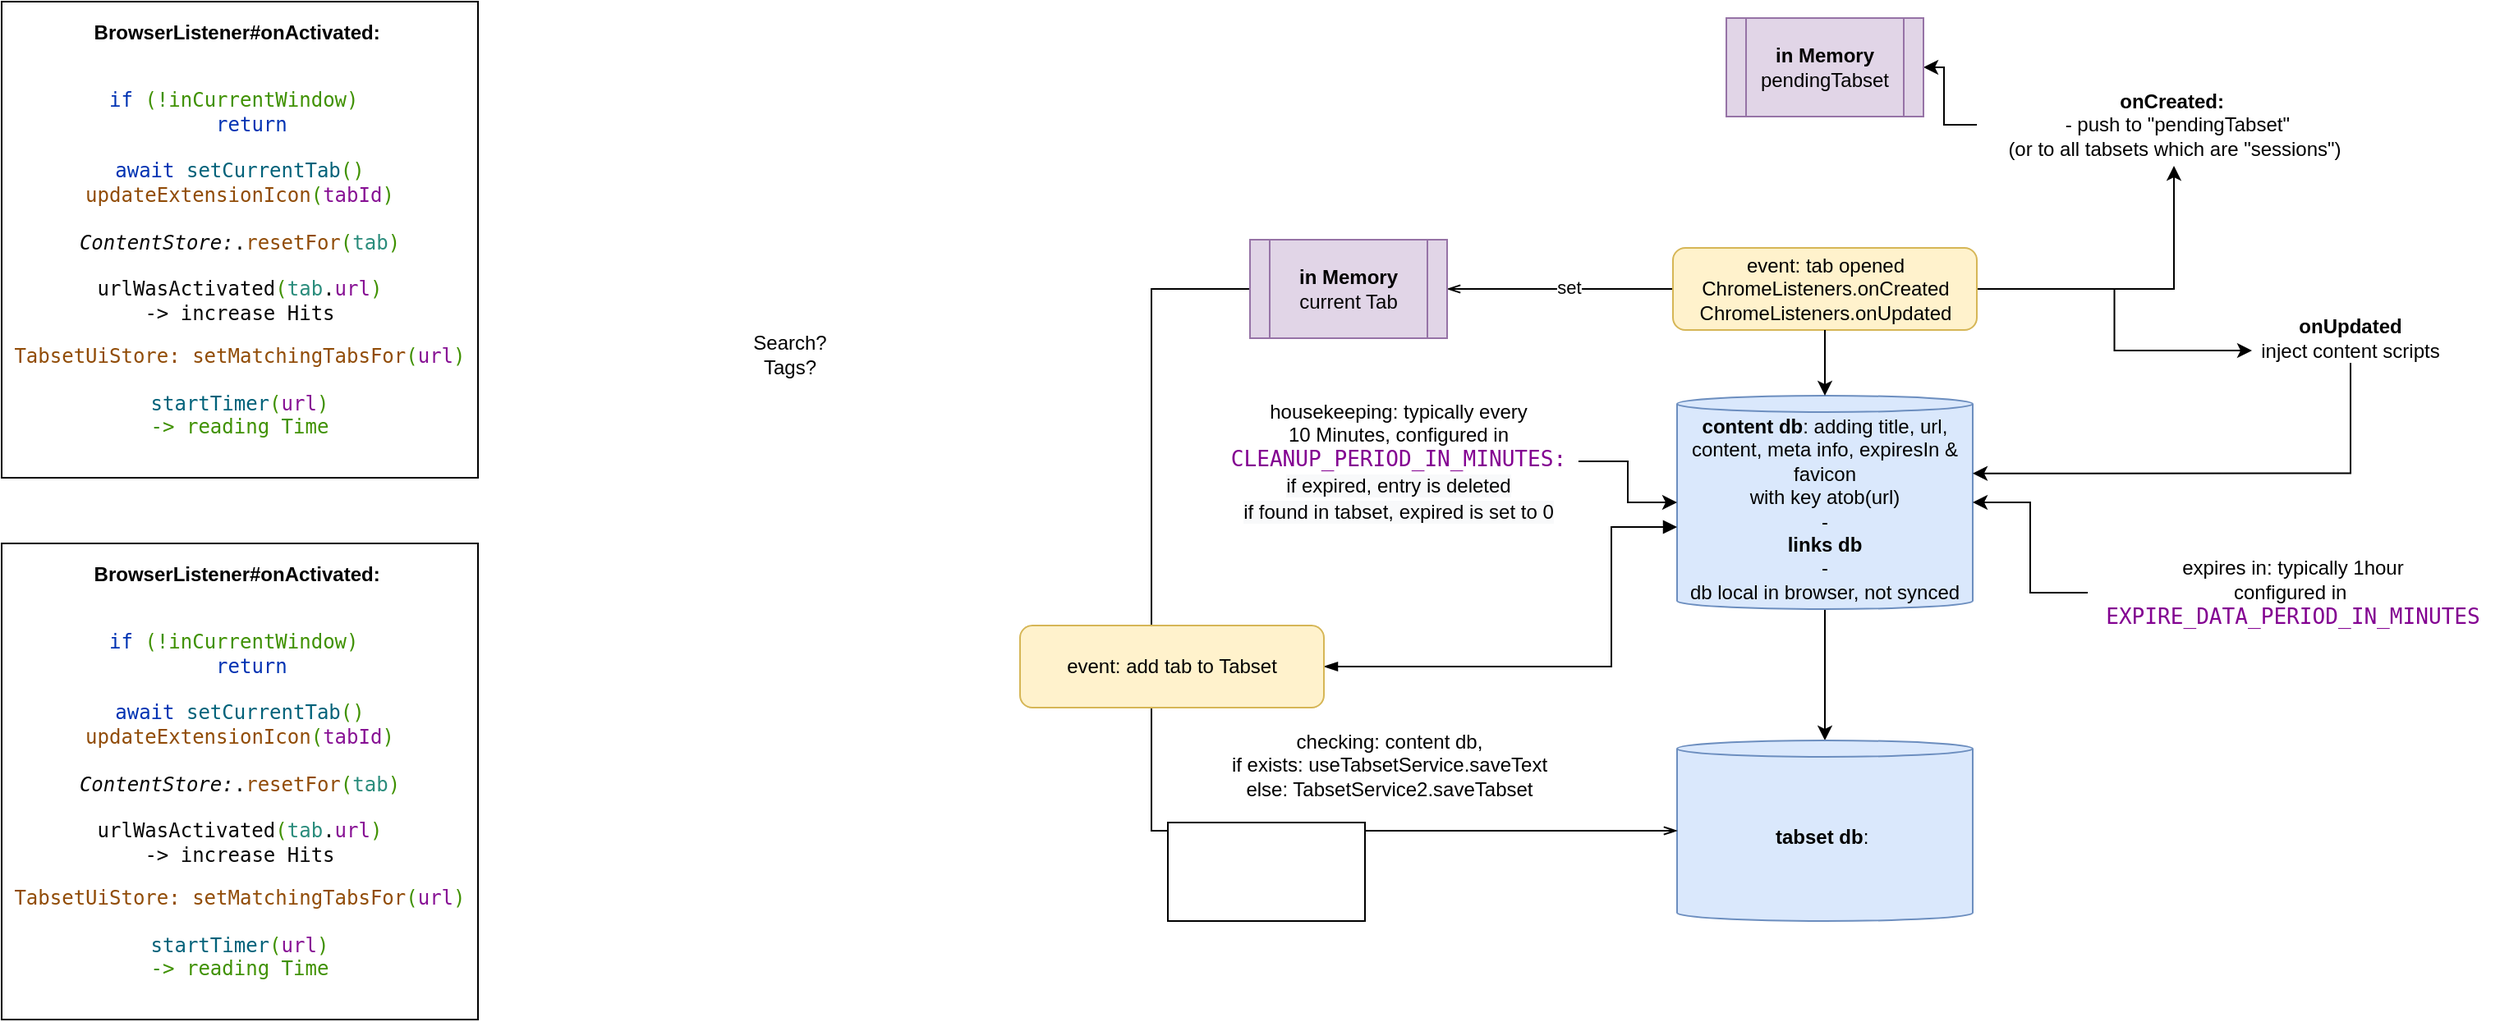 <mxfile version="27.1.1">
  <diagram name="Seite-1" id="Afa9OzGU9VT6Kw_RbNjM">
    <mxGraphModel dx="2514" dy="1126" grid="1" gridSize="10" guides="1" tooltips="1" connect="1" arrows="1" fold="1" page="1" pageScale="1" pageWidth="827" pageHeight="1169" math="0" shadow="0">
      <root>
        <mxCell id="0" />
        <mxCell id="1" parent="0" />
        <mxCell id="16" style="edgeStyle=orthogonalEdgeStyle;rounded=0;orthogonalLoop=1;jettySize=auto;html=1;exitX=0;exitY=0.5;exitDx=0;exitDy=0;entryX=1;entryY=0.5;entryDx=0;entryDy=0;strokeColor=default;endArrow=openThin;endFill=0;" parent="1" source="21zig455Lk8CdIAZ-2xM-1" target="15" edge="1">
          <mxGeometry relative="1" as="geometry" />
        </mxCell>
        <mxCell id="17" value="set" style="edgeLabel;html=1;align=center;verticalAlign=middle;resizable=0;points=[];" parent="16" vertex="1" connectable="0">
          <mxGeometry x="-0.069" y="-1" relative="1" as="geometry">
            <mxPoint as="offset" />
          </mxGeometry>
        </mxCell>
        <mxCell id="24" style="edgeStyle=orthogonalEdgeStyle;rounded=0;orthogonalLoop=1;jettySize=auto;html=1;exitX=1;exitY=0.5;exitDx=0;exitDy=0;entryX=0.5;entryY=1;entryDx=0;entryDy=0;" parent="1" source="21zig455Lk8CdIAZ-2xM-1" target="21" edge="1">
          <mxGeometry relative="1" as="geometry" />
        </mxCell>
        <mxCell id="26" style="edgeStyle=orthogonalEdgeStyle;rounded=0;orthogonalLoop=1;jettySize=auto;html=1;entryX=0;entryY=0.75;entryDx=0;entryDy=0;" parent="1" source="21zig455Lk8CdIAZ-2xM-1" target="25" edge="1">
          <mxGeometry relative="1" as="geometry" />
        </mxCell>
        <mxCell id="21zig455Lk8CdIAZ-2xM-1" value="event: tab opened&lt;br&gt;ChromeListeners.onCreated&lt;br&gt;ChromeListeners.onUpdated" style="rounded=1;whiteSpace=wrap;html=1;fillColor=#fff2cc;strokeColor=#d6b656;" parent="1" vertex="1">
          <mxGeometry x="247.5" y="200" width="185" height="50" as="geometry" />
        </mxCell>
        <mxCell id="11" style="edgeStyle=orthogonalEdgeStyle;rounded=0;orthogonalLoop=1;jettySize=auto;html=1;entryX=0.5;entryY=0;entryDx=0;entryDy=0;entryPerimeter=0;" parent="1" source="3" target="10" edge="1">
          <mxGeometry relative="1" as="geometry" />
        </mxCell>
        <mxCell id="3" value="&lt;b&gt;content db&lt;/b&gt;: adding title, url, content, meta info, expiresIn &amp;amp; favicon&lt;br&gt;with key atob(url)&lt;br&gt;-&lt;br&gt;&lt;b&gt;links db&lt;/b&gt;&lt;br&gt;-&lt;br&gt;db local in browser, not synced" style="shape=cylinder3;whiteSpace=wrap;html=1;boundedLbl=1;backgroundOutline=1;size=5;fillColor=#dae8fc;strokeColor=#6c8ebf;" parent="1" vertex="1">
          <mxGeometry x="250" y="290" width="180" height="130" as="geometry" />
        </mxCell>
        <mxCell id="4" value="" style="endArrow=classic;html=1;rounded=0;entryX=0.5;entryY=0;entryDx=0;entryDy=0;entryPerimeter=0;" parent="1" source="21zig455Lk8CdIAZ-2xM-1" target="3" edge="1">
          <mxGeometry width="50" height="50" relative="1" as="geometry">
            <mxPoint x="250" y="360" as="sourcePoint" />
            <mxPoint x="300" y="310" as="targetPoint" />
          </mxGeometry>
        </mxCell>
        <mxCell id="6" style="edgeStyle=orthogonalEdgeStyle;rounded=0;orthogonalLoop=1;jettySize=auto;html=1;exitX=0;exitY=0.5;exitDx=0;exitDy=0;entryX=1;entryY=0.5;entryDx=0;entryDy=0;entryPerimeter=0;" parent="1" source="5" target="3" edge="1">
          <mxGeometry relative="1" as="geometry" />
        </mxCell>
        <mxCell id="5" value="expires in: typically 1hour&lt;br&gt;configured in&amp;nbsp;&lt;br&gt;&lt;div style=&quot;background-color: rgb(255, 255, 255); color: rgb(8, 8, 8); font-family: &amp;quot;JetBrains Mono&amp;quot;, monospace; font-size: 9.8pt;&quot;&gt;&lt;span style=&quot;color:#830091;&quot;&gt;EXPIRE_DATA_PERIOD_IN_MINUTES&lt;/span&gt;&lt;/div&gt;" style="text;html=1;strokeColor=none;fillColor=none;align=center;verticalAlign=middle;whiteSpace=wrap;rounded=0;" parent="1" vertex="1">
          <mxGeometry x="500" y="370" width="250" height="80" as="geometry" />
        </mxCell>
        <mxCell id="8" style="edgeStyle=orthogonalEdgeStyle;rounded=0;orthogonalLoop=1;jettySize=auto;html=1;exitX=1;exitY=0.5;exitDx=0;exitDy=0;" parent="1" source="7" target="3" edge="1">
          <mxGeometry relative="1" as="geometry" />
        </mxCell>
        <mxCell id="7" value="housekeeping: typically every&lt;br&gt;10 Minutes, configured in&lt;br&gt;&lt;div style=&quot;background-color: rgb(255, 255, 255); color: rgb(8, 8, 8); font-family: &amp;quot;JetBrains Mono&amp;quot;, monospace; font-size: 9.8pt;&quot;&gt;&lt;span style=&quot;color:#830091;&quot;&gt;CLEANUP_PERIOD_IN_MINUTES:&lt;br&gt;&lt;/span&gt;&lt;span style=&quot;color: rgb(0, 0, 0); font-family: Helvetica; font-size: 12px; background-color: rgb(248, 249, 250);&quot;&gt;if expired, entry is deleted&lt;/span&gt;&lt;span style=&quot;color:#830091;&quot;&gt;&lt;br&gt;&lt;/span&gt;&lt;/div&gt;&lt;div style=&quot;background-color: rgb(255, 255, 255); color: rgb(8, 8, 8); font-family: &amp;quot;JetBrains Mono&amp;quot;, monospace; font-size: 9.8pt;&quot;&gt;&lt;span style=&quot;color: rgb(0, 0, 0); font-family: Helvetica; font-size: 12px; background-color: rgb(248, 249, 250);&quot;&gt;if found in tabset, expired is set to 0&lt;/span&gt;&lt;/div&gt;" style="text;html=1;strokeColor=none;fillColor=none;align=center;verticalAlign=middle;whiteSpace=wrap;rounded=0;" parent="1" vertex="1">
          <mxGeometry x="-29" y="290" width="219" height="80" as="geometry" />
        </mxCell>
        <mxCell id="13" style="edgeStyle=orthogonalEdgeStyle;orthogonalLoop=1;jettySize=auto;html=1;exitX=1;exitY=0.5;exitDx=0;exitDy=0;strokeColor=default;rounded=0;endArrow=block;endFill=1;entryX=0;entryY=0;entryDx=0;entryDy=80;entryPerimeter=0;startArrow=blockThin;startFill=1;" parent="1" source="9" target="3" edge="1">
          <mxGeometry relative="1" as="geometry">
            <mxPoint x="340.5" y="480" as="targetPoint" />
            <Array as="points">
              <mxPoint x="210" y="455" />
              <mxPoint x="210" y="370" />
            </Array>
          </mxGeometry>
        </mxCell>
        <mxCell id="10" value="&lt;b&gt;tabset db&lt;/b&gt;:&amp;nbsp;" style="shape=cylinder3;whiteSpace=wrap;html=1;boundedLbl=1;backgroundOutline=1;size=5;fillColor=#dae8fc;strokeColor=#6c8ebf;" parent="1" vertex="1">
          <mxGeometry x="250" y="500" width="180" height="110" as="geometry" />
        </mxCell>
        <mxCell id="18" style="edgeStyle=orthogonalEdgeStyle;rounded=0;orthogonalLoop=1;jettySize=auto;html=1;exitX=0;exitY=0.5;exitDx=0;exitDy=0;entryX=0;entryY=0.5;entryDx=0;entryDy=0;entryPerimeter=0;strokeColor=default;endArrow=openThin;endFill=0;" parent="1" source="15" target="10" edge="1">
          <mxGeometry relative="1" as="geometry">
            <Array as="points">
              <mxPoint x="-70" y="225" />
              <mxPoint x="-70" y="555" />
            </Array>
          </mxGeometry>
        </mxCell>
        <mxCell id="15" value="&lt;b&gt;in Memory&lt;/b&gt;&lt;br&gt;current Tab" style="shape=process;whiteSpace=wrap;html=1;backgroundOutline=1;fillColor=#e1d5e7;strokeColor=#9673a6;" parent="1" vertex="1">
          <mxGeometry x="-10" y="195" width="120" height="60" as="geometry" />
        </mxCell>
        <mxCell id="9" value="event: add tab to Tabset" style="rounded=1;whiteSpace=wrap;html=1;fillColor=#fff2cc;strokeColor=#d6b656;" parent="1" vertex="1">
          <mxGeometry x="-150" y="430" width="185" height="50" as="geometry" />
        </mxCell>
        <mxCell id="19" value="checking: content db, &lt;br&gt;if exists: useTabsetService.saveText&lt;br&gt;else: TabsetService2.saveTabset" style="text;html=1;strokeColor=none;fillColor=none;align=center;verticalAlign=middle;whiteSpace=wrap;rounded=0;" parent="1" vertex="1">
          <mxGeometry x="-40" y="500" width="230" height="30" as="geometry" />
        </mxCell>
        <mxCell id="20" value="Search?&lt;br&gt;Tags?" style="text;html=1;strokeColor=none;fillColor=none;align=center;verticalAlign=middle;whiteSpace=wrap;rounded=0;" parent="1" vertex="1">
          <mxGeometry x="-320" y="250" width="60" height="30" as="geometry" />
        </mxCell>
        <mxCell id="23" style="edgeStyle=orthogonalEdgeStyle;rounded=0;orthogonalLoop=1;jettySize=auto;html=1;entryX=1;entryY=0.5;entryDx=0;entryDy=0;" parent="1" source="21" target="22" edge="1">
          <mxGeometry relative="1" as="geometry" />
        </mxCell>
        <mxCell id="21" value="&lt;b&gt;onCreated:&amp;nbsp;&lt;br&gt;&lt;/b&gt;&amp;nbsp;- push to &quot;pendingTabset&quot;&lt;br&gt;(or to all tabsets which are &quot;sessions&quot;)" style="text;html=1;strokeColor=none;fillColor=none;align=center;verticalAlign=middle;whiteSpace=wrap;rounded=0;" parent="1" vertex="1">
          <mxGeometry x="432.5" y="100" width="240" height="50" as="geometry" />
        </mxCell>
        <mxCell id="22" value="&lt;b&gt;in Memory&lt;br&gt;&lt;/b&gt;pendingTabset" style="shape=process;whiteSpace=wrap;html=1;backgroundOutline=1;fillColor=#e1d5e7;strokeColor=#9673a6;" parent="1" vertex="1">
          <mxGeometry x="280" y="60" width="120" height="60" as="geometry" />
        </mxCell>
        <mxCell id="27" style="edgeStyle=orthogonalEdgeStyle;rounded=0;orthogonalLoop=1;jettySize=auto;html=1;entryX=1;entryY=0.364;entryDx=0;entryDy=0;entryPerimeter=0;exitX=0.5;exitY=1;exitDx=0;exitDy=0;" parent="1" source="25" target="3" edge="1">
          <mxGeometry relative="1" as="geometry" />
        </mxCell>
        <mxCell id="25" value="&lt;b&gt;onUpdated&lt;/b&gt;&lt;br&gt;inject content scripts" style="text;html=1;strokeColor=none;fillColor=none;align=center;verticalAlign=middle;whiteSpace=wrap;rounded=0;" parent="1" vertex="1">
          <mxGeometry x="600" y="240" width="120" height="30" as="geometry" />
        </mxCell>
        <mxCell id="rirR2vLzDSutbt5T1oVs-29" value="" style="rounded=0;whiteSpace=wrap;html=1;" vertex="1" parent="1">
          <mxGeometry x="-60" y="550" width="120" height="60" as="geometry" />
        </mxCell>
        <mxCell id="rirR2vLzDSutbt5T1oVs-30" value="&lt;b&gt;BrowserListener#onActivated:&amp;nbsp;&lt;br&gt;&lt;/b&gt;&amp;nbsp;&lt;div&gt;&lt;div style=&quot;background-color: rgb(255, 255, 255); color: rgb(8, 8, 8);&quot;&gt;&lt;pre style=&quot;font-family: &amp;quot;JetBrains Mono&amp;quot;, monospace;&quot;&gt;&lt;span style=&quot;color: rgb(0, 51, 179);&quot;&gt;if &lt;/span&gt;&lt;span style=&quot;color: rgb(63, 145, 1);&quot;&gt;(&lt;/span&gt;&lt;span style=&quot;color: rgb(63, 145, 1);&quot;&gt;&lt;font&gt;!inCurrentWindow&lt;/font&gt;&lt;/span&gt;&lt;span style=&quot;color: rgb(63, 145, 1);&quot;&gt;) &lt;/span&gt;&lt;span style=&quot;color: rgb(188, 11, 162);&quot;&gt;&lt;br&gt;&lt;/span&gt;&lt;span style=&quot;color: rgb(188, 11, 162);&quot;&gt;  &lt;/span&gt;&lt;span style=&quot;color: rgb(0, 51, 179);&quot;&gt;return&lt;br&gt;&lt;/span&gt;&lt;span style=&quot;color: rgb(188, 11, 162);&quot;&gt;&lt;br&gt;&lt;/span&gt;&lt;span style=&quot;color: rgb(0, 51, 179);&quot;&gt;await &lt;/span&gt;&lt;span style=&quot;color: rgb(0, 98, 122);&quot;&gt;setCurrentTab&lt;/span&gt;&lt;span style=&quot;color: rgb(63, 145, 1);&quot;&gt;()&lt;br&gt;&lt;/span&gt;&lt;span style=&quot;color: rgb(145, 76, 7);&quot;&gt;updateExtensionIcon&lt;/span&gt;&lt;span style=&quot;color: rgb(63, 145, 1);&quot;&gt;(&lt;/span&gt;&lt;span style=&quot;color: rgb(135, 16, 148);&quot;&gt;tabId&lt;/span&gt;&lt;span style=&quot;color: rgb(63, 145, 1);&quot;&gt;)&lt;br&gt;&lt;/span&gt;&lt;span style=&quot;color: rgb(140, 140, 140); font-style: italic;&quot;&gt;&lt;br&gt;&lt;/span&gt;&lt;font&gt;&lt;i&gt;ContentStore:&lt;/i&gt;&lt;/font&gt;&lt;font&gt;.&lt;/font&gt;&lt;span style=&quot;color: rgb(145, 76, 7);&quot;&gt;resetFor&lt;/span&gt;&lt;span style=&quot;color: rgb(63, 145, 1);&quot;&gt;(&lt;/span&gt;&lt;span style=&quot;color: rgb(42, 140, 124);&quot;&gt;tab&lt;/span&gt;&lt;span style=&quot;color: rgb(63, 145, 1);&quot;&gt;)&lt;br&gt;&lt;/span&gt;&lt;br&gt;urlWasActivated&lt;span style=&quot;background-color: light-dark(rgb(255, 255, 255), rgb(18, 18, 18)); white-space: normal; color: rgb(63, 145, 1);&quot;&gt;(&lt;/span&gt;&lt;span style=&quot;background-color: light-dark(rgb(255, 255, 255), rgb(18, 18, 18)); white-space: normal; color: rgb(42, 140, 124);&quot;&gt;tab&lt;/span&gt;&lt;font style=&quot;background-color: light-dark(rgb(255, 255, 255), rgb(18, 18, 18)); white-space: normal;&quot;&gt;.&lt;/font&gt;&lt;span style=&quot;background-color: light-dark(rgb(255, 255, 255), rgb(18, 18, 18)); white-space: normal; color: rgb(135, 16, 148);&quot;&gt;url&lt;/span&gt;&lt;span style=&quot;background-color: light-dark(rgb(255, 255, 255), rgb(18, 18, 18)); white-space: normal; color: rgb(63, 145, 1);&quot;&gt;)&lt;br&gt;&lt;/span&gt;-&amp;gt; increase Hits&lt;/pre&gt;&lt;pre style=&quot;font-family: &amp;quot;JetBrains Mono&amp;quot;, monospace;&quot;&gt;&lt;span style=&quot;color: rgb(145, 76, 7);&quot;&gt;TabsetUiStore: setMatchingTabsFor&lt;/span&gt;&lt;span style=&quot;color: rgb(63, 145, 1);&quot;&gt;(&lt;/span&gt;&lt;span style=&quot;color: rgb(135, 16, 148);&quot;&gt;url&lt;/span&gt;&lt;span style=&quot;color: rgb(63, 145, 1);&quot;&gt;)&lt;/span&gt;&lt;span style=&quot;color: rgb(63, 145, 1);&quot;&gt;&lt;br&gt;&lt;/span&gt;&lt;span style=&quot;color: rgb(0, 98, 122);&quot;&gt;&lt;br&gt;startTimer&lt;/span&gt;&lt;span style=&quot;color: rgb(63, 145, 1);&quot;&gt;(&lt;/span&gt;&lt;span style=&quot;color: rgb(135, 16, 148);&quot;&gt;url&lt;/span&gt;&lt;span style=&quot;color: rgb(63, 145, 1);&quot;&gt;)&lt;br&gt;-&amp;gt; reading Time&lt;/span&gt;&lt;/pre&gt;&lt;/div&gt;&lt;/div&gt;" style="whiteSpace=wrap;html=1;aspect=fixed;" vertex="1" parent="1">
          <mxGeometry x="-770" y="50" width="290" height="290" as="geometry" />
        </mxCell>
        <mxCell id="rirR2vLzDSutbt5T1oVs-31" value="&lt;b&gt;BrowserListener#onActivated:&amp;nbsp;&lt;br&gt;&lt;/b&gt;&amp;nbsp;&lt;div&gt;&lt;div style=&quot;background-color: rgb(255, 255, 255); color: rgb(8, 8, 8);&quot;&gt;&lt;pre style=&quot;font-family: &amp;quot;JetBrains Mono&amp;quot;, monospace;&quot;&gt;&lt;span style=&quot;color: rgb(0, 51, 179);&quot;&gt;if &lt;/span&gt;&lt;span style=&quot;color: rgb(63, 145, 1);&quot;&gt;(&lt;/span&gt;&lt;span style=&quot;color: rgb(63, 145, 1);&quot;&gt;&lt;font&gt;!inCurrentWindow&lt;/font&gt;&lt;/span&gt;&lt;span style=&quot;color: rgb(63, 145, 1);&quot;&gt;) &lt;/span&gt;&lt;span style=&quot;color: rgb(188, 11, 162);&quot;&gt;&lt;br&gt;&lt;/span&gt;&lt;span style=&quot;color: rgb(188, 11, 162);&quot;&gt;  &lt;/span&gt;&lt;span style=&quot;color: rgb(0, 51, 179);&quot;&gt;return&lt;br&gt;&lt;/span&gt;&lt;span style=&quot;color: rgb(188, 11, 162);&quot;&gt;&lt;br&gt;&lt;/span&gt;&lt;span style=&quot;color: rgb(0, 51, 179);&quot;&gt;await &lt;/span&gt;&lt;span style=&quot;color: rgb(0, 98, 122);&quot;&gt;setCurrentTab&lt;/span&gt;&lt;span style=&quot;color: rgb(63, 145, 1);&quot;&gt;()&lt;br&gt;&lt;/span&gt;&lt;span style=&quot;color: rgb(145, 76, 7);&quot;&gt;updateExtensionIcon&lt;/span&gt;&lt;span style=&quot;color: rgb(63, 145, 1);&quot;&gt;(&lt;/span&gt;&lt;span style=&quot;color: rgb(135, 16, 148);&quot;&gt;tabId&lt;/span&gt;&lt;span style=&quot;color: rgb(63, 145, 1);&quot;&gt;)&lt;br&gt;&lt;/span&gt;&lt;span style=&quot;color: rgb(140, 140, 140); font-style: italic;&quot;&gt;&lt;br&gt;&lt;/span&gt;&lt;font&gt;&lt;i&gt;ContentStore:&lt;/i&gt;&lt;/font&gt;&lt;font&gt;.&lt;/font&gt;&lt;span style=&quot;color: rgb(145, 76, 7);&quot;&gt;resetFor&lt;/span&gt;&lt;span style=&quot;color: rgb(63, 145, 1);&quot;&gt;(&lt;/span&gt;&lt;span style=&quot;color: rgb(42, 140, 124);&quot;&gt;tab&lt;/span&gt;&lt;span style=&quot;color: rgb(63, 145, 1);&quot;&gt;)&lt;br&gt;&lt;/span&gt;&lt;br&gt;urlWasActivated&lt;span style=&quot;background-color: light-dark(rgb(255, 255, 255), rgb(18, 18, 18)); white-space: normal; color: rgb(63, 145, 1);&quot;&gt;(&lt;/span&gt;&lt;span style=&quot;background-color: light-dark(rgb(255, 255, 255), rgb(18, 18, 18)); white-space: normal; color: rgb(42, 140, 124);&quot;&gt;tab&lt;/span&gt;&lt;font style=&quot;background-color: light-dark(rgb(255, 255, 255), rgb(18, 18, 18)); white-space: normal;&quot;&gt;.&lt;/font&gt;&lt;span style=&quot;background-color: light-dark(rgb(255, 255, 255), rgb(18, 18, 18)); white-space: normal; color: rgb(135, 16, 148);&quot;&gt;url&lt;/span&gt;&lt;span style=&quot;background-color: light-dark(rgb(255, 255, 255), rgb(18, 18, 18)); white-space: normal; color: rgb(63, 145, 1);&quot;&gt;)&lt;br&gt;&lt;/span&gt;-&amp;gt; increase Hits&lt;/pre&gt;&lt;pre style=&quot;font-family: &amp;quot;JetBrains Mono&amp;quot;, monospace;&quot;&gt;&lt;span style=&quot;color: rgb(145, 76, 7);&quot;&gt;TabsetUiStore: setMatchingTabsFor&lt;/span&gt;&lt;span style=&quot;color: rgb(63, 145, 1);&quot;&gt;(&lt;/span&gt;&lt;span style=&quot;color: rgb(135, 16, 148);&quot;&gt;url&lt;/span&gt;&lt;span style=&quot;color: rgb(63, 145, 1);&quot;&gt;)&lt;/span&gt;&lt;span style=&quot;color: rgb(63, 145, 1);&quot;&gt;&lt;br&gt;&lt;/span&gt;&lt;span style=&quot;color: rgb(0, 98, 122);&quot;&gt;&lt;br&gt;startTimer&lt;/span&gt;&lt;span style=&quot;color: rgb(63, 145, 1);&quot;&gt;(&lt;/span&gt;&lt;span style=&quot;color: rgb(135, 16, 148);&quot;&gt;url&lt;/span&gt;&lt;span style=&quot;color: rgb(63, 145, 1);&quot;&gt;)&lt;br&gt;-&amp;gt; reading Time&lt;/span&gt;&lt;/pre&gt;&lt;/div&gt;&lt;/div&gt;" style="whiteSpace=wrap;html=1;aspect=fixed;" vertex="1" parent="1">
          <mxGeometry x="-770" y="380" width="290" height="290" as="geometry" />
        </mxCell>
      </root>
    </mxGraphModel>
  </diagram>
</mxfile>

